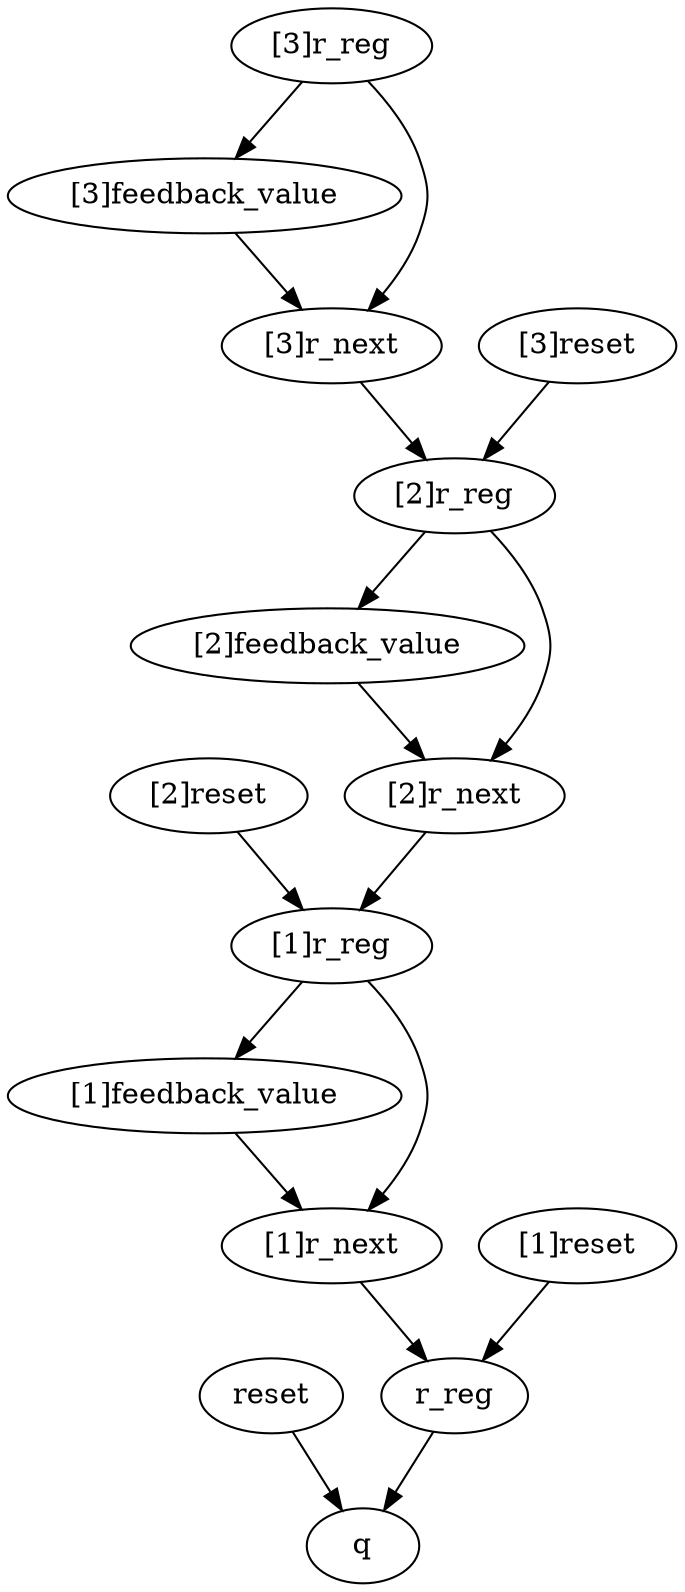 strict digraph "" {
	reset	[complexity=3,
		importance=0.303856860602,
		rank=0.101285620201];
	q	[complexity=0,
		importance=0.185324456114,
		rank=0.0];
	reset -> q;
	"[2]reset"	[complexity=21,
		importance=2.44590913351,
		rank=0.1164718635];
	"[1]r_reg"	[complexity=20,
		importance=1.16368836451,
		rank=0.0581844182255];
	"[2]reset" -> "[1]r_reg";
	"[1]feedback_value"	[complexity=17,
		importance=0.881467595513,
		rank=0.0518510350301];
	"[1]r_next"	[complexity=5,
		importance=0.715898600088,
		rank=0.143179720018];
	"[1]feedback_value" -> "[1]r_next";
	"[1]r_reg" -> "[1]feedback_value";
	"[1]r_reg" -> "[1]r_next";
	"[3]feedback_value"	[complexity=51,
		importance=2.27375387431,
		rank=0.0445834093002];
	"[3]r_next"	[complexity=39,
		importance=2.10818487888,
		rank=0.0540560225355];
	"[3]feedback_value" -> "[3]r_next";
	"[2]r_reg"	[complexity=37,
		importance=1.85983150391,
		rank=0.0502657163219];
	"[2]feedback_value"	[complexity=34,
		importance=1.57761073491,
		rank=0.0464003157327];
	"[2]r_reg" -> "[2]feedback_value";
	"[2]r_next"	[complexity=22,
		importance=1.41204173949,
		rank=0.0641837154312];
	"[2]r_reg" -> "[2]r_next";
	"[3]r_next" -> "[2]r_reg";
	"[2]feedback_value" -> "[2]r_next";
	"[3]r_reg"	[complexity=54,
		importance=2.55597464331,
		rank=0.0473328637649];
	"[3]r_reg" -> "[3]feedback_value";
	"[3]r_reg" -> "[3]r_next";
	r_reg	[complexity=3,
		importance=0.467545225113,
		rank=0.155848408371];
	"[1]r_next" -> r_reg;
	"[2]r_next" -> "[1]r_reg";
	r_reg -> q;
	"[1]reset"	[complexity=4,
		importance=1.05362285471,
		rank=0.263405713678];
	"[1]reset" -> r_reg;
	"[3]reset"	[complexity=38,
		importance=3.83819541231,
		rank=0.101005142429];
	"[3]reset" -> "[2]r_reg";
}
